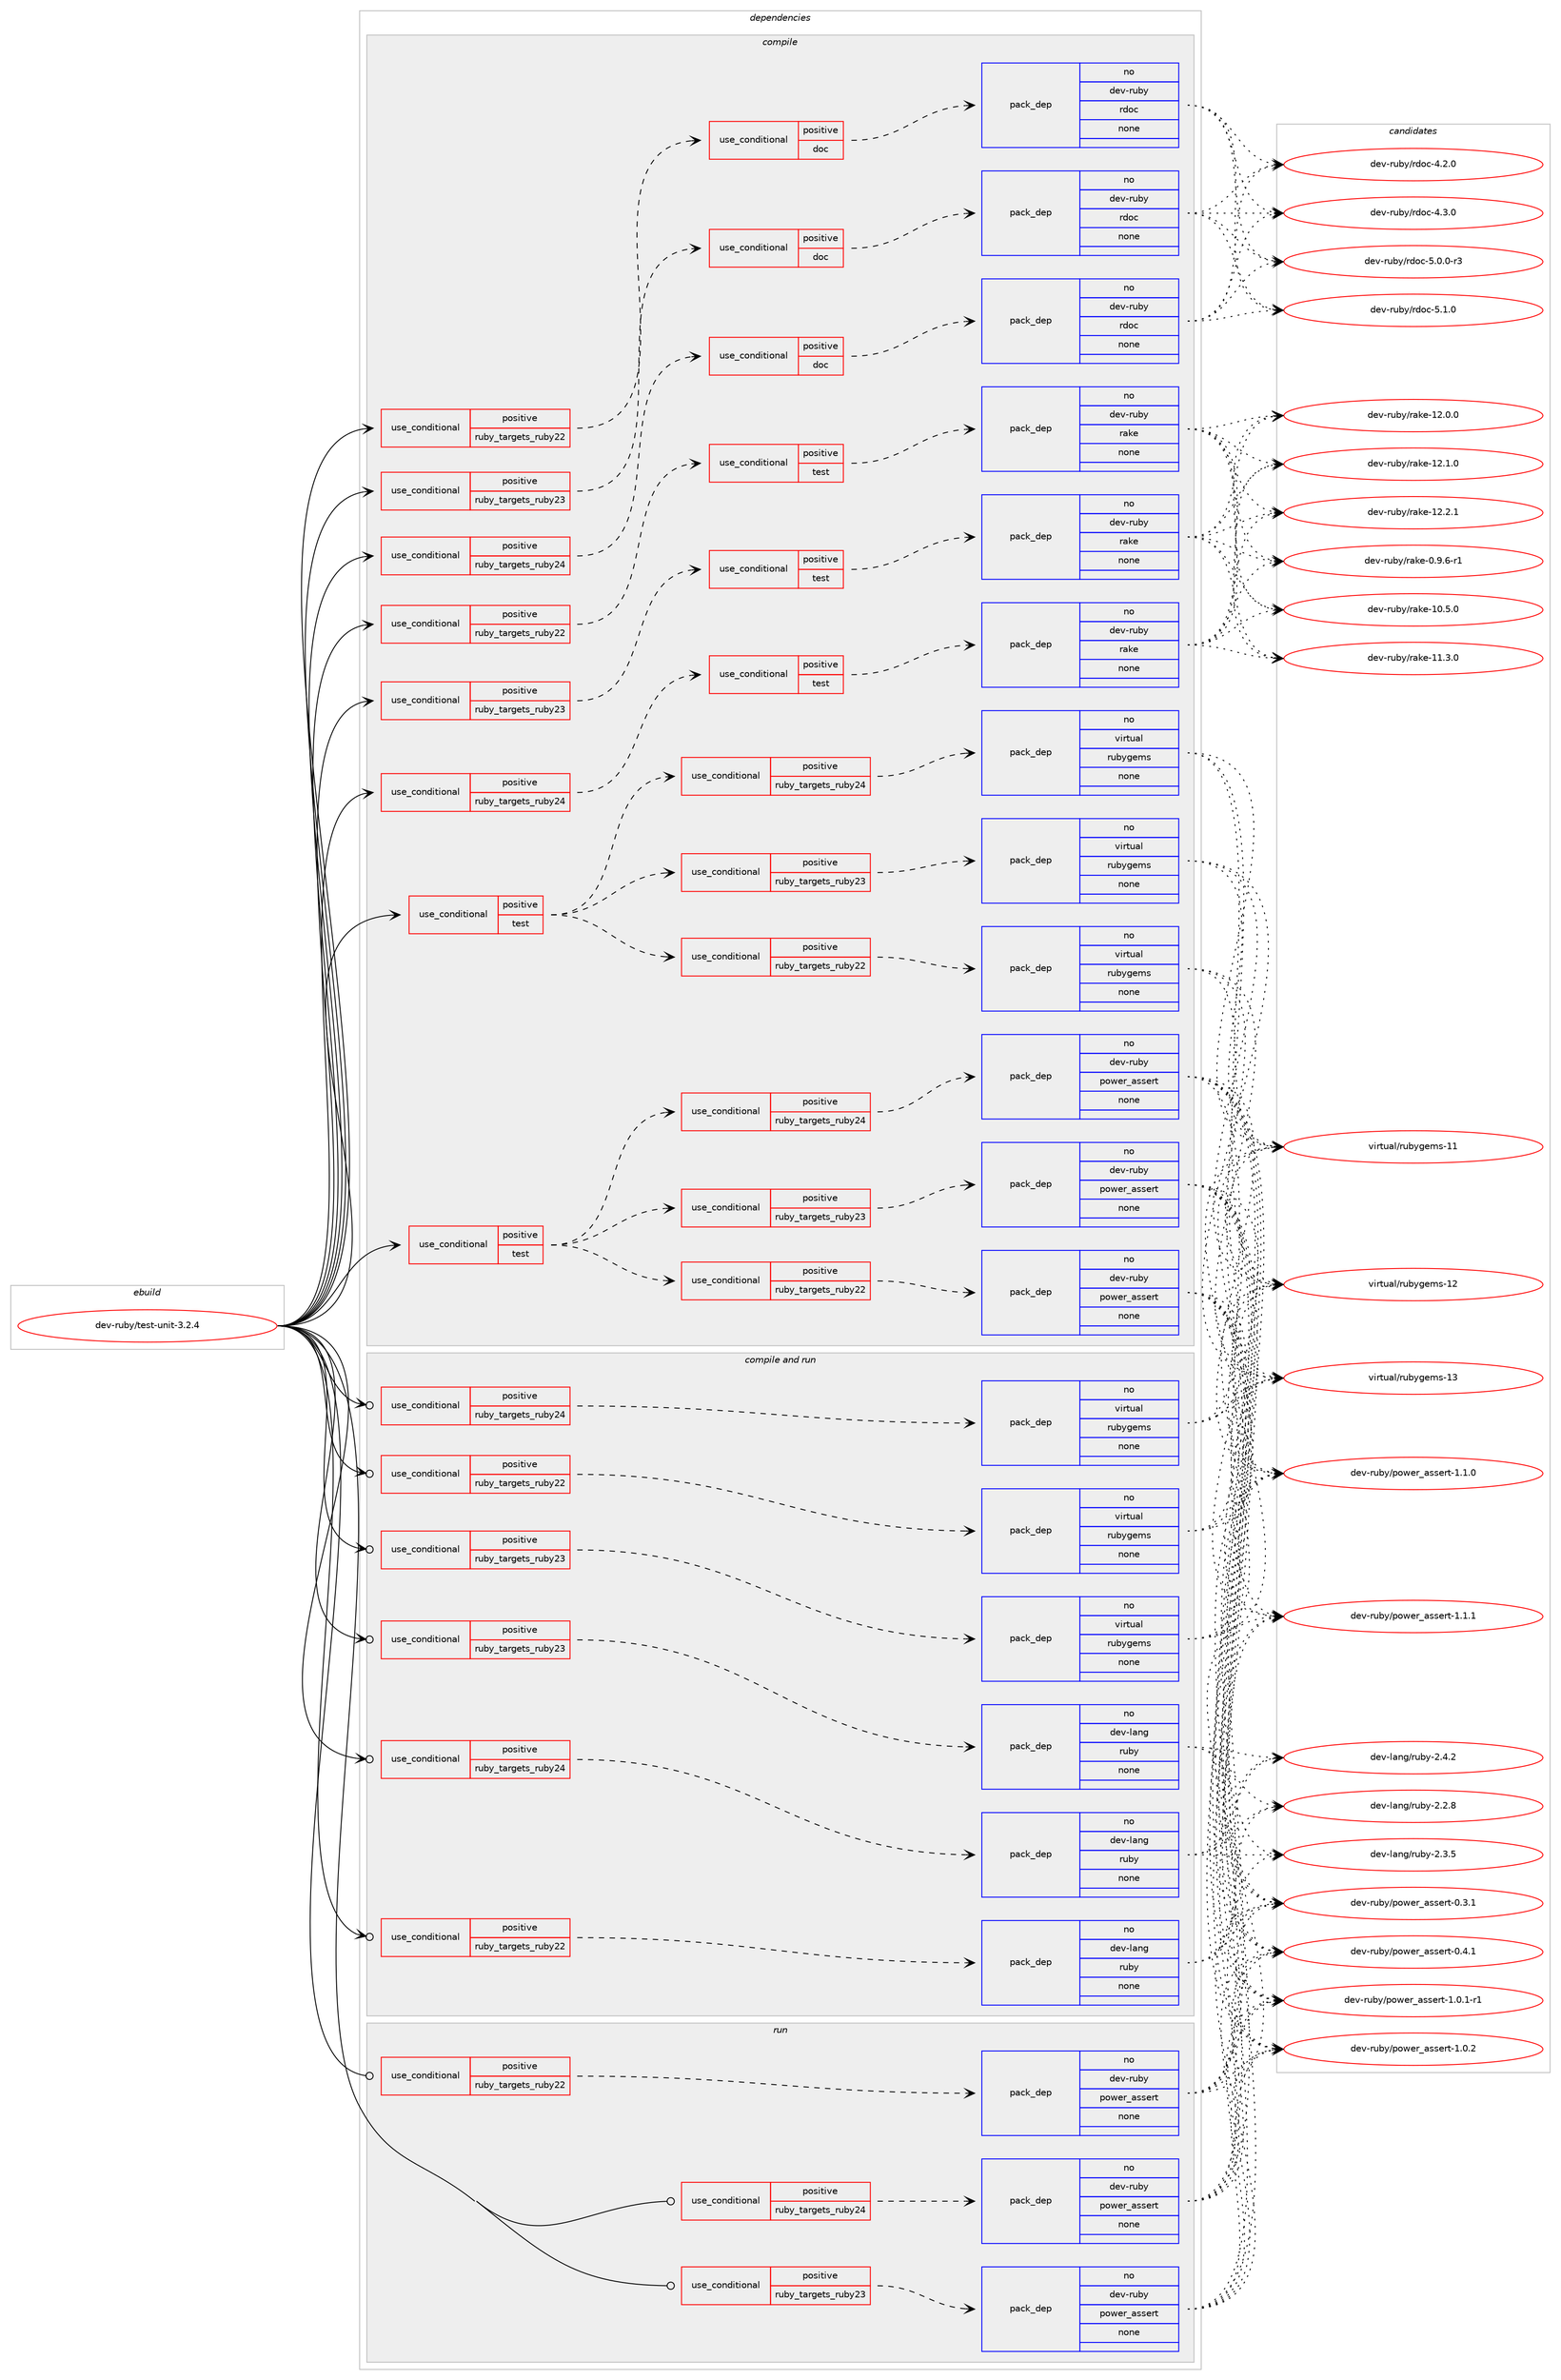 digraph prolog {

# *************
# Graph options
# *************

newrank=true;
concentrate=true;
compound=true;
graph [rankdir=LR,fontname=Helvetica,fontsize=10,ranksep=1.5];#, ranksep=2.5, nodesep=0.2];
edge  [arrowhead=vee];
node  [fontname=Helvetica,fontsize=10];

# **********
# The ebuild
# **********

subgraph cluster_leftcol {
color=gray;
rank=same;
label=<<i>ebuild</i>>;
id [label="dev-ruby/test-unit-3.2.4", color=red, width=4, href="../dev-ruby/test-unit-3.2.4.svg"];
}

# ****************
# The dependencies
# ****************

subgraph cluster_midcol {
color=gray;
label=<<i>dependencies</i>>;
subgraph cluster_compile {
fillcolor="#eeeeee";
style=filled;
label=<<i>compile</i>>;
subgraph cond74648 {
dependency274074 [label=<<TABLE BORDER="0" CELLBORDER="1" CELLSPACING="0" CELLPADDING="4"><TR><TD ROWSPAN="3" CELLPADDING="10">use_conditional</TD></TR><TR><TD>positive</TD></TR><TR><TD>ruby_targets_ruby22</TD></TR></TABLE>>, shape=none, color=red];
subgraph cond74649 {
dependency274075 [label=<<TABLE BORDER="0" CELLBORDER="1" CELLSPACING="0" CELLPADDING="4"><TR><TD ROWSPAN="3" CELLPADDING="10">use_conditional</TD></TR><TR><TD>positive</TD></TR><TR><TD>doc</TD></TR></TABLE>>, shape=none, color=red];
subgraph pack195310 {
dependency274076 [label=<<TABLE BORDER="0" CELLBORDER="1" CELLSPACING="0" CELLPADDING="4" WIDTH="220"><TR><TD ROWSPAN="6" CELLPADDING="30">pack_dep</TD></TR><TR><TD WIDTH="110">no</TD></TR><TR><TD>dev-ruby</TD></TR><TR><TD>rdoc</TD></TR><TR><TD>none</TD></TR><TR><TD></TD></TR></TABLE>>, shape=none, color=blue];
}
dependency274075:e -> dependency274076:w [weight=20,style="dashed",arrowhead="vee"];
}
dependency274074:e -> dependency274075:w [weight=20,style="dashed",arrowhead="vee"];
}
id:e -> dependency274074:w [weight=20,style="solid",arrowhead="vee"];
subgraph cond74650 {
dependency274077 [label=<<TABLE BORDER="0" CELLBORDER="1" CELLSPACING="0" CELLPADDING="4"><TR><TD ROWSPAN="3" CELLPADDING="10">use_conditional</TD></TR><TR><TD>positive</TD></TR><TR><TD>ruby_targets_ruby22</TD></TR></TABLE>>, shape=none, color=red];
subgraph cond74651 {
dependency274078 [label=<<TABLE BORDER="0" CELLBORDER="1" CELLSPACING="0" CELLPADDING="4"><TR><TD ROWSPAN="3" CELLPADDING="10">use_conditional</TD></TR><TR><TD>positive</TD></TR><TR><TD>test</TD></TR></TABLE>>, shape=none, color=red];
subgraph pack195311 {
dependency274079 [label=<<TABLE BORDER="0" CELLBORDER="1" CELLSPACING="0" CELLPADDING="4" WIDTH="220"><TR><TD ROWSPAN="6" CELLPADDING="30">pack_dep</TD></TR><TR><TD WIDTH="110">no</TD></TR><TR><TD>dev-ruby</TD></TR><TR><TD>rake</TD></TR><TR><TD>none</TD></TR><TR><TD></TD></TR></TABLE>>, shape=none, color=blue];
}
dependency274078:e -> dependency274079:w [weight=20,style="dashed",arrowhead="vee"];
}
dependency274077:e -> dependency274078:w [weight=20,style="dashed",arrowhead="vee"];
}
id:e -> dependency274077:w [weight=20,style="solid",arrowhead="vee"];
subgraph cond74652 {
dependency274080 [label=<<TABLE BORDER="0" CELLBORDER="1" CELLSPACING="0" CELLPADDING="4"><TR><TD ROWSPAN="3" CELLPADDING="10">use_conditional</TD></TR><TR><TD>positive</TD></TR><TR><TD>ruby_targets_ruby23</TD></TR></TABLE>>, shape=none, color=red];
subgraph cond74653 {
dependency274081 [label=<<TABLE BORDER="0" CELLBORDER="1" CELLSPACING="0" CELLPADDING="4"><TR><TD ROWSPAN="3" CELLPADDING="10">use_conditional</TD></TR><TR><TD>positive</TD></TR><TR><TD>doc</TD></TR></TABLE>>, shape=none, color=red];
subgraph pack195312 {
dependency274082 [label=<<TABLE BORDER="0" CELLBORDER="1" CELLSPACING="0" CELLPADDING="4" WIDTH="220"><TR><TD ROWSPAN="6" CELLPADDING="30">pack_dep</TD></TR><TR><TD WIDTH="110">no</TD></TR><TR><TD>dev-ruby</TD></TR><TR><TD>rdoc</TD></TR><TR><TD>none</TD></TR><TR><TD></TD></TR></TABLE>>, shape=none, color=blue];
}
dependency274081:e -> dependency274082:w [weight=20,style="dashed",arrowhead="vee"];
}
dependency274080:e -> dependency274081:w [weight=20,style="dashed",arrowhead="vee"];
}
id:e -> dependency274080:w [weight=20,style="solid",arrowhead="vee"];
subgraph cond74654 {
dependency274083 [label=<<TABLE BORDER="0" CELLBORDER="1" CELLSPACING="0" CELLPADDING="4"><TR><TD ROWSPAN="3" CELLPADDING="10">use_conditional</TD></TR><TR><TD>positive</TD></TR><TR><TD>ruby_targets_ruby23</TD></TR></TABLE>>, shape=none, color=red];
subgraph cond74655 {
dependency274084 [label=<<TABLE BORDER="0" CELLBORDER="1" CELLSPACING="0" CELLPADDING="4"><TR><TD ROWSPAN="3" CELLPADDING="10">use_conditional</TD></TR><TR><TD>positive</TD></TR><TR><TD>test</TD></TR></TABLE>>, shape=none, color=red];
subgraph pack195313 {
dependency274085 [label=<<TABLE BORDER="0" CELLBORDER="1" CELLSPACING="0" CELLPADDING="4" WIDTH="220"><TR><TD ROWSPAN="6" CELLPADDING="30">pack_dep</TD></TR><TR><TD WIDTH="110">no</TD></TR><TR><TD>dev-ruby</TD></TR><TR><TD>rake</TD></TR><TR><TD>none</TD></TR><TR><TD></TD></TR></TABLE>>, shape=none, color=blue];
}
dependency274084:e -> dependency274085:w [weight=20,style="dashed",arrowhead="vee"];
}
dependency274083:e -> dependency274084:w [weight=20,style="dashed",arrowhead="vee"];
}
id:e -> dependency274083:w [weight=20,style="solid",arrowhead="vee"];
subgraph cond74656 {
dependency274086 [label=<<TABLE BORDER="0" CELLBORDER="1" CELLSPACING="0" CELLPADDING="4"><TR><TD ROWSPAN="3" CELLPADDING="10">use_conditional</TD></TR><TR><TD>positive</TD></TR><TR><TD>ruby_targets_ruby24</TD></TR></TABLE>>, shape=none, color=red];
subgraph cond74657 {
dependency274087 [label=<<TABLE BORDER="0" CELLBORDER="1" CELLSPACING="0" CELLPADDING="4"><TR><TD ROWSPAN="3" CELLPADDING="10">use_conditional</TD></TR><TR><TD>positive</TD></TR><TR><TD>doc</TD></TR></TABLE>>, shape=none, color=red];
subgraph pack195314 {
dependency274088 [label=<<TABLE BORDER="0" CELLBORDER="1" CELLSPACING="0" CELLPADDING="4" WIDTH="220"><TR><TD ROWSPAN="6" CELLPADDING="30">pack_dep</TD></TR><TR><TD WIDTH="110">no</TD></TR><TR><TD>dev-ruby</TD></TR><TR><TD>rdoc</TD></TR><TR><TD>none</TD></TR><TR><TD></TD></TR></TABLE>>, shape=none, color=blue];
}
dependency274087:e -> dependency274088:w [weight=20,style="dashed",arrowhead="vee"];
}
dependency274086:e -> dependency274087:w [weight=20,style="dashed",arrowhead="vee"];
}
id:e -> dependency274086:w [weight=20,style="solid",arrowhead="vee"];
subgraph cond74658 {
dependency274089 [label=<<TABLE BORDER="0" CELLBORDER="1" CELLSPACING="0" CELLPADDING="4"><TR><TD ROWSPAN="3" CELLPADDING="10">use_conditional</TD></TR><TR><TD>positive</TD></TR><TR><TD>ruby_targets_ruby24</TD></TR></TABLE>>, shape=none, color=red];
subgraph cond74659 {
dependency274090 [label=<<TABLE BORDER="0" CELLBORDER="1" CELLSPACING="0" CELLPADDING="4"><TR><TD ROWSPAN="3" CELLPADDING="10">use_conditional</TD></TR><TR><TD>positive</TD></TR><TR><TD>test</TD></TR></TABLE>>, shape=none, color=red];
subgraph pack195315 {
dependency274091 [label=<<TABLE BORDER="0" CELLBORDER="1" CELLSPACING="0" CELLPADDING="4" WIDTH="220"><TR><TD ROWSPAN="6" CELLPADDING="30">pack_dep</TD></TR><TR><TD WIDTH="110">no</TD></TR><TR><TD>dev-ruby</TD></TR><TR><TD>rake</TD></TR><TR><TD>none</TD></TR><TR><TD></TD></TR></TABLE>>, shape=none, color=blue];
}
dependency274090:e -> dependency274091:w [weight=20,style="dashed",arrowhead="vee"];
}
dependency274089:e -> dependency274090:w [weight=20,style="dashed",arrowhead="vee"];
}
id:e -> dependency274089:w [weight=20,style="solid",arrowhead="vee"];
subgraph cond74660 {
dependency274092 [label=<<TABLE BORDER="0" CELLBORDER="1" CELLSPACING="0" CELLPADDING="4"><TR><TD ROWSPAN="3" CELLPADDING="10">use_conditional</TD></TR><TR><TD>positive</TD></TR><TR><TD>test</TD></TR></TABLE>>, shape=none, color=red];
subgraph cond74661 {
dependency274093 [label=<<TABLE BORDER="0" CELLBORDER="1" CELLSPACING="0" CELLPADDING="4"><TR><TD ROWSPAN="3" CELLPADDING="10">use_conditional</TD></TR><TR><TD>positive</TD></TR><TR><TD>ruby_targets_ruby22</TD></TR></TABLE>>, shape=none, color=red];
subgraph pack195316 {
dependency274094 [label=<<TABLE BORDER="0" CELLBORDER="1" CELLSPACING="0" CELLPADDING="4" WIDTH="220"><TR><TD ROWSPAN="6" CELLPADDING="30">pack_dep</TD></TR><TR><TD WIDTH="110">no</TD></TR><TR><TD>dev-ruby</TD></TR><TR><TD>power_assert</TD></TR><TR><TD>none</TD></TR><TR><TD></TD></TR></TABLE>>, shape=none, color=blue];
}
dependency274093:e -> dependency274094:w [weight=20,style="dashed",arrowhead="vee"];
}
dependency274092:e -> dependency274093:w [weight=20,style="dashed",arrowhead="vee"];
subgraph cond74662 {
dependency274095 [label=<<TABLE BORDER="0" CELLBORDER="1" CELLSPACING="0" CELLPADDING="4"><TR><TD ROWSPAN="3" CELLPADDING="10">use_conditional</TD></TR><TR><TD>positive</TD></TR><TR><TD>ruby_targets_ruby23</TD></TR></TABLE>>, shape=none, color=red];
subgraph pack195317 {
dependency274096 [label=<<TABLE BORDER="0" CELLBORDER="1" CELLSPACING="0" CELLPADDING="4" WIDTH="220"><TR><TD ROWSPAN="6" CELLPADDING="30">pack_dep</TD></TR><TR><TD WIDTH="110">no</TD></TR><TR><TD>dev-ruby</TD></TR><TR><TD>power_assert</TD></TR><TR><TD>none</TD></TR><TR><TD></TD></TR></TABLE>>, shape=none, color=blue];
}
dependency274095:e -> dependency274096:w [weight=20,style="dashed",arrowhead="vee"];
}
dependency274092:e -> dependency274095:w [weight=20,style="dashed",arrowhead="vee"];
subgraph cond74663 {
dependency274097 [label=<<TABLE BORDER="0" CELLBORDER="1" CELLSPACING="0" CELLPADDING="4"><TR><TD ROWSPAN="3" CELLPADDING="10">use_conditional</TD></TR><TR><TD>positive</TD></TR><TR><TD>ruby_targets_ruby24</TD></TR></TABLE>>, shape=none, color=red];
subgraph pack195318 {
dependency274098 [label=<<TABLE BORDER="0" CELLBORDER="1" CELLSPACING="0" CELLPADDING="4" WIDTH="220"><TR><TD ROWSPAN="6" CELLPADDING="30">pack_dep</TD></TR><TR><TD WIDTH="110">no</TD></TR><TR><TD>dev-ruby</TD></TR><TR><TD>power_assert</TD></TR><TR><TD>none</TD></TR><TR><TD></TD></TR></TABLE>>, shape=none, color=blue];
}
dependency274097:e -> dependency274098:w [weight=20,style="dashed",arrowhead="vee"];
}
dependency274092:e -> dependency274097:w [weight=20,style="dashed",arrowhead="vee"];
}
id:e -> dependency274092:w [weight=20,style="solid",arrowhead="vee"];
subgraph cond74664 {
dependency274099 [label=<<TABLE BORDER="0" CELLBORDER="1" CELLSPACING="0" CELLPADDING="4"><TR><TD ROWSPAN="3" CELLPADDING="10">use_conditional</TD></TR><TR><TD>positive</TD></TR><TR><TD>test</TD></TR></TABLE>>, shape=none, color=red];
subgraph cond74665 {
dependency274100 [label=<<TABLE BORDER="0" CELLBORDER="1" CELLSPACING="0" CELLPADDING="4"><TR><TD ROWSPAN="3" CELLPADDING="10">use_conditional</TD></TR><TR><TD>positive</TD></TR><TR><TD>ruby_targets_ruby22</TD></TR></TABLE>>, shape=none, color=red];
subgraph pack195319 {
dependency274101 [label=<<TABLE BORDER="0" CELLBORDER="1" CELLSPACING="0" CELLPADDING="4" WIDTH="220"><TR><TD ROWSPAN="6" CELLPADDING="30">pack_dep</TD></TR><TR><TD WIDTH="110">no</TD></TR><TR><TD>virtual</TD></TR><TR><TD>rubygems</TD></TR><TR><TD>none</TD></TR><TR><TD></TD></TR></TABLE>>, shape=none, color=blue];
}
dependency274100:e -> dependency274101:w [weight=20,style="dashed",arrowhead="vee"];
}
dependency274099:e -> dependency274100:w [weight=20,style="dashed",arrowhead="vee"];
subgraph cond74666 {
dependency274102 [label=<<TABLE BORDER="0" CELLBORDER="1" CELLSPACING="0" CELLPADDING="4"><TR><TD ROWSPAN="3" CELLPADDING="10">use_conditional</TD></TR><TR><TD>positive</TD></TR><TR><TD>ruby_targets_ruby23</TD></TR></TABLE>>, shape=none, color=red];
subgraph pack195320 {
dependency274103 [label=<<TABLE BORDER="0" CELLBORDER="1" CELLSPACING="0" CELLPADDING="4" WIDTH="220"><TR><TD ROWSPAN="6" CELLPADDING="30">pack_dep</TD></TR><TR><TD WIDTH="110">no</TD></TR><TR><TD>virtual</TD></TR><TR><TD>rubygems</TD></TR><TR><TD>none</TD></TR><TR><TD></TD></TR></TABLE>>, shape=none, color=blue];
}
dependency274102:e -> dependency274103:w [weight=20,style="dashed",arrowhead="vee"];
}
dependency274099:e -> dependency274102:w [weight=20,style="dashed",arrowhead="vee"];
subgraph cond74667 {
dependency274104 [label=<<TABLE BORDER="0" CELLBORDER="1" CELLSPACING="0" CELLPADDING="4"><TR><TD ROWSPAN="3" CELLPADDING="10">use_conditional</TD></TR><TR><TD>positive</TD></TR><TR><TD>ruby_targets_ruby24</TD></TR></TABLE>>, shape=none, color=red];
subgraph pack195321 {
dependency274105 [label=<<TABLE BORDER="0" CELLBORDER="1" CELLSPACING="0" CELLPADDING="4" WIDTH="220"><TR><TD ROWSPAN="6" CELLPADDING="30">pack_dep</TD></TR><TR><TD WIDTH="110">no</TD></TR><TR><TD>virtual</TD></TR><TR><TD>rubygems</TD></TR><TR><TD>none</TD></TR><TR><TD></TD></TR></TABLE>>, shape=none, color=blue];
}
dependency274104:e -> dependency274105:w [weight=20,style="dashed",arrowhead="vee"];
}
dependency274099:e -> dependency274104:w [weight=20,style="dashed",arrowhead="vee"];
}
id:e -> dependency274099:w [weight=20,style="solid",arrowhead="vee"];
}
subgraph cluster_compileandrun {
fillcolor="#eeeeee";
style=filled;
label=<<i>compile and run</i>>;
subgraph cond74668 {
dependency274106 [label=<<TABLE BORDER="0" CELLBORDER="1" CELLSPACING="0" CELLPADDING="4"><TR><TD ROWSPAN="3" CELLPADDING="10">use_conditional</TD></TR><TR><TD>positive</TD></TR><TR><TD>ruby_targets_ruby22</TD></TR></TABLE>>, shape=none, color=red];
subgraph pack195322 {
dependency274107 [label=<<TABLE BORDER="0" CELLBORDER="1" CELLSPACING="0" CELLPADDING="4" WIDTH="220"><TR><TD ROWSPAN="6" CELLPADDING="30">pack_dep</TD></TR><TR><TD WIDTH="110">no</TD></TR><TR><TD>dev-lang</TD></TR><TR><TD>ruby</TD></TR><TR><TD>none</TD></TR><TR><TD></TD></TR></TABLE>>, shape=none, color=blue];
}
dependency274106:e -> dependency274107:w [weight=20,style="dashed",arrowhead="vee"];
}
id:e -> dependency274106:w [weight=20,style="solid",arrowhead="odotvee"];
subgraph cond74669 {
dependency274108 [label=<<TABLE BORDER="0" CELLBORDER="1" CELLSPACING="0" CELLPADDING="4"><TR><TD ROWSPAN="3" CELLPADDING="10">use_conditional</TD></TR><TR><TD>positive</TD></TR><TR><TD>ruby_targets_ruby22</TD></TR></TABLE>>, shape=none, color=red];
subgraph pack195323 {
dependency274109 [label=<<TABLE BORDER="0" CELLBORDER="1" CELLSPACING="0" CELLPADDING="4" WIDTH="220"><TR><TD ROWSPAN="6" CELLPADDING="30">pack_dep</TD></TR><TR><TD WIDTH="110">no</TD></TR><TR><TD>virtual</TD></TR><TR><TD>rubygems</TD></TR><TR><TD>none</TD></TR><TR><TD></TD></TR></TABLE>>, shape=none, color=blue];
}
dependency274108:e -> dependency274109:w [weight=20,style="dashed",arrowhead="vee"];
}
id:e -> dependency274108:w [weight=20,style="solid",arrowhead="odotvee"];
subgraph cond74670 {
dependency274110 [label=<<TABLE BORDER="0" CELLBORDER="1" CELLSPACING="0" CELLPADDING="4"><TR><TD ROWSPAN="3" CELLPADDING="10">use_conditional</TD></TR><TR><TD>positive</TD></TR><TR><TD>ruby_targets_ruby23</TD></TR></TABLE>>, shape=none, color=red];
subgraph pack195324 {
dependency274111 [label=<<TABLE BORDER="0" CELLBORDER="1" CELLSPACING="0" CELLPADDING="4" WIDTH="220"><TR><TD ROWSPAN="6" CELLPADDING="30">pack_dep</TD></TR><TR><TD WIDTH="110">no</TD></TR><TR><TD>dev-lang</TD></TR><TR><TD>ruby</TD></TR><TR><TD>none</TD></TR><TR><TD></TD></TR></TABLE>>, shape=none, color=blue];
}
dependency274110:e -> dependency274111:w [weight=20,style="dashed",arrowhead="vee"];
}
id:e -> dependency274110:w [weight=20,style="solid",arrowhead="odotvee"];
subgraph cond74671 {
dependency274112 [label=<<TABLE BORDER="0" CELLBORDER="1" CELLSPACING="0" CELLPADDING="4"><TR><TD ROWSPAN="3" CELLPADDING="10">use_conditional</TD></TR><TR><TD>positive</TD></TR><TR><TD>ruby_targets_ruby23</TD></TR></TABLE>>, shape=none, color=red];
subgraph pack195325 {
dependency274113 [label=<<TABLE BORDER="0" CELLBORDER="1" CELLSPACING="0" CELLPADDING="4" WIDTH="220"><TR><TD ROWSPAN="6" CELLPADDING="30">pack_dep</TD></TR><TR><TD WIDTH="110">no</TD></TR><TR><TD>virtual</TD></TR><TR><TD>rubygems</TD></TR><TR><TD>none</TD></TR><TR><TD></TD></TR></TABLE>>, shape=none, color=blue];
}
dependency274112:e -> dependency274113:w [weight=20,style="dashed",arrowhead="vee"];
}
id:e -> dependency274112:w [weight=20,style="solid",arrowhead="odotvee"];
subgraph cond74672 {
dependency274114 [label=<<TABLE BORDER="0" CELLBORDER="1" CELLSPACING="0" CELLPADDING="4"><TR><TD ROWSPAN="3" CELLPADDING="10">use_conditional</TD></TR><TR><TD>positive</TD></TR><TR><TD>ruby_targets_ruby24</TD></TR></TABLE>>, shape=none, color=red];
subgraph pack195326 {
dependency274115 [label=<<TABLE BORDER="0" CELLBORDER="1" CELLSPACING="0" CELLPADDING="4" WIDTH="220"><TR><TD ROWSPAN="6" CELLPADDING="30">pack_dep</TD></TR><TR><TD WIDTH="110">no</TD></TR><TR><TD>dev-lang</TD></TR><TR><TD>ruby</TD></TR><TR><TD>none</TD></TR><TR><TD></TD></TR></TABLE>>, shape=none, color=blue];
}
dependency274114:e -> dependency274115:w [weight=20,style="dashed",arrowhead="vee"];
}
id:e -> dependency274114:w [weight=20,style="solid",arrowhead="odotvee"];
subgraph cond74673 {
dependency274116 [label=<<TABLE BORDER="0" CELLBORDER="1" CELLSPACING="0" CELLPADDING="4"><TR><TD ROWSPAN="3" CELLPADDING="10">use_conditional</TD></TR><TR><TD>positive</TD></TR><TR><TD>ruby_targets_ruby24</TD></TR></TABLE>>, shape=none, color=red];
subgraph pack195327 {
dependency274117 [label=<<TABLE BORDER="0" CELLBORDER="1" CELLSPACING="0" CELLPADDING="4" WIDTH="220"><TR><TD ROWSPAN="6" CELLPADDING="30">pack_dep</TD></TR><TR><TD WIDTH="110">no</TD></TR><TR><TD>virtual</TD></TR><TR><TD>rubygems</TD></TR><TR><TD>none</TD></TR><TR><TD></TD></TR></TABLE>>, shape=none, color=blue];
}
dependency274116:e -> dependency274117:w [weight=20,style="dashed",arrowhead="vee"];
}
id:e -> dependency274116:w [weight=20,style="solid",arrowhead="odotvee"];
}
subgraph cluster_run {
fillcolor="#eeeeee";
style=filled;
label=<<i>run</i>>;
subgraph cond74674 {
dependency274118 [label=<<TABLE BORDER="0" CELLBORDER="1" CELLSPACING="0" CELLPADDING="4"><TR><TD ROWSPAN="3" CELLPADDING="10">use_conditional</TD></TR><TR><TD>positive</TD></TR><TR><TD>ruby_targets_ruby22</TD></TR></TABLE>>, shape=none, color=red];
subgraph pack195328 {
dependency274119 [label=<<TABLE BORDER="0" CELLBORDER="1" CELLSPACING="0" CELLPADDING="4" WIDTH="220"><TR><TD ROWSPAN="6" CELLPADDING="30">pack_dep</TD></TR><TR><TD WIDTH="110">no</TD></TR><TR><TD>dev-ruby</TD></TR><TR><TD>power_assert</TD></TR><TR><TD>none</TD></TR><TR><TD></TD></TR></TABLE>>, shape=none, color=blue];
}
dependency274118:e -> dependency274119:w [weight=20,style="dashed",arrowhead="vee"];
}
id:e -> dependency274118:w [weight=20,style="solid",arrowhead="odot"];
subgraph cond74675 {
dependency274120 [label=<<TABLE BORDER="0" CELLBORDER="1" CELLSPACING="0" CELLPADDING="4"><TR><TD ROWSPAN="3" CELLPADDING="10">use_conditional</TD></TR><TR><TD>positive</TD></TR><TR><TD>ruby_targets_ruby23</TD></TR></TABLE>>, shape=none, color=red];
subgraph pack195329 {
dependency274121 [label=<<TABLE BORDER="0" CELLBORDER="1" CELLSPACING="0" CELLPADDING="4" WIDTH="220"><TR><TD ROWSPAN="6" CELLPADDING="30">pack_dep</TD></TR><TR><TD WIDTH="110">no</TD></TR><TR><TD>dev-ruby</TD></TR><TR><TD>power_assert</TD></TR><TR><TD>none</TD></TR><TR><TD></TD></TR></TABLE>>, shape=none, color=blue];
}
dependency274120:e -> dependency274121:w [weight=20,style="dashed",arrowhead="vee"];
}
id:e -> dependency274120:w [weight=20,style="solid",arrowhead="odot"];
subgraph cond74676 {
dependency274122 [label=<<TABLE BORDER="0" CELLBORDER="1" CELLSPACING="0" CELLPADDING="4"><TR><TD ROWSPAN="3" CELLPADDING="10">use_conditional</TD></TR><TR><TD>positive</TD></TR><TR><TD>ruby_targets_ruby24</TD></TR></TABLE>>, shape=none, color=red];
subgraph pack195330 {
dependency274123 [label=<<TABLE BORDER="0" CELLBORDER="1" CELLSPACING="0" CELLPADDING="4" WIDTH="220"><TR><TD ROWSPAN="6" CELLPADDING="30">pack_dep</TD></TR><TR><TD WIDTH="110">no</TD></TR><TR><TD>dev-ruby</TD></TR><TR><TD>power_assert</TD></TR><TR><TD>none</TD></TR><TR><TD></TD></TR></TABLE>>, shape=none, color=blue];
}
dependency274122:e -> dependency274123:w [weight=20,style="dashed",arrowhead="vee"];
}
id:e -> dependency274122:w [weight=20,style="solid",arrowhead="odot"];
}
}

# **************
# The candidates
# **************

subgraph cluster_choices {
rank=same;
color=gray;
label=<<i>candidates</i>>;

subgraph choice195310 {
color=black;
nodesep=1;
choice10010111845114117981214711410011199455246504648 [label="dev-ruby/rdoc-4.2.0", color=red, width=4,href="../dev-ruby/rdoc-4.2.0.svg"];
choice10010111845114117981214711410011199455246514648 [label="dev-ruby/rdoc-4.3.0", color=red, width=4,href="../dev-ruby/rdoc-4.3.0.svg"];
choice100101118451141179812147114100111994553464846484511451 [label="dev-ruby/rdoc-5.0.0-r3", color=red, width=4,href="../dev-ruby/rdoc-5.0.0-r3.svg"];
choice10010111845114117981214711410011199455346494648 [label="dev-ruby/rdoc-5.1.0", color=red, width=4,href="../dev-ruby/rdoc-5.1.0.svg"];
dependency274076:e -> choice10010111845114117981214711410011199455246504648:w [style=dotted,weight="100"];
dependency274076:e -> choice10010111845114117981214711410011199455246514648:w [style=dotted,weight="100"];
dependency274076:e -> choice100101118451141179812147114100111994553464846484511451:w [style=dotted,weight="100"];
dependency274076:e -> choice10010111845114117981214711410011199455346494648:w [style=dotted,weight="100"];
}
subgraph choice195311 {
color=black;
nodesep=1;
choice100101118451141179812147114971071014548465746544511449 [label="dev-ruby/rake-0.9.6-r1", color=red, width=4,href="../dev-ruby/rake-0.9.6-r1.svg"];
choice1001011184511411798121471149710710145494846534648 [label="dev-ruby/rake-10.5.0", color=red, width=4,href="../dev-ruby/rake-10.5.0.svg"];
choice1001011184511411798121471149710710145494946514648 [label="dev-ruby/rake-11.3.0", color=red, width=4,href="../dev-ruby/rake-11.3.0.svg"];
choice1001011184511411798121471149710710145495046484648 [label="dev-ruby/rake-12.0.0", color=red, width=4,href="../dev-ruby/rake-12.0.0.svg"];
choice1001011184511411798121471149710710145495046494648 [label="dev-ruby/rake-12.1.0", color=red, width=4,href="../dev-ruby/rake-12.1.0.svg"];
choice1001011184511411798121471149710710145495046504649 [label="dev-ruby/rake-12.2.1", color=red, width=4,href="../dev-ruby/rake-12.2.1.svg"];
dependency274079:e -> choice100101118451141179812147114971071014548465746544511449:w [style=dotted,weight="100"];
dependency274079:e -> choice1001011184511411798121471149710710145494846534648:w [style=dotted,weight="100"];
dependency274079:e -> choice1001011184511411798121471149710710145494946514648:w [style=dotted,weight="100"];
dependency274079:e -> choice1001011184511411798121471149710710145495046484648:w [style=dotted,weight="100"];
dependency274079:e -> choice1001011184511411798121471149710710145495046494648:w [style=dotted,weight="100"];
dependency274079:e -> choice1001011184511411798121471149710710145495046504649:w [style=dotted,weight="100"];
}
subgraph choice195312 {
color=black;
nodesep=1;
choice10010111845114117981214711410011199455246504648 [label="dev-ruby/rdoc-4.2.0", color=red, width=4,href="../dev-ruby/rdoc-4.2.0.svg"];
choice10010111845114117981214711410011199455246514648 [label="dev-ruby/rdoc-4.3.0", color=red, width=4,href="../dev-ruby/rdoc-4.3.0.svg"];
choice100101118451141179812147114100111994553464846484511451 [label="dev-ruby/rdoc-5.0.0-r3", color=red, width=4,href="../dev-ruby/rdoc-5.0.0-r3.svg"];
choice10010111845114117981214711410011199455346494648 [label="dev-ruby/rdoc-5.1.0", color=red, width=4,href="../dev-ruby/rdoc-5.1.0.svg"];
dependency274082:e -> choice10010111845114117981214711410011199455246504648:w [style=dotted,weight="100"];
dependency274082:e -> choice10010111845114117981214711410011199455246514648:w [style=dotted,weight="100"];
dependency274082:e -> choice100101118451141179812147114100111994553464846484511451:w [style=dotted,weight="100"];
dependency274082:e -> choice10010111845114117981214711410011199455346494648:w [style=dotted,weight="100"];
}
subgraph choice195313 {
color=black;
nodesep=1;
choice100101118451141179812147114971071014548465746544511449 [label="dev-ruby/rake-0.9.6-r1", color=red, width=4,href="../dev-ruby/rake-0.9.6-r1.svg"];
choice1001011184511411798121471149710710145494846534648 [label="dev-ruby/rake-10.5.0", color=red, width=4,href="../dev-ruby/rake-10.5.0.svg"];
choice1001011184511411798121471149710710145494946514648 [label="dev-ruby/rake-11.3.0", color=red, width=4,href="../dev-ruby/rake-11.3.0.svg"];
choice1001011184511411798121471149710710145495046484648 [label="dev-ruby/rake-12.0.0", color=red, width=4,href="../dev-ruby/rake-12.0.0.svg"];
choice1001011184511411798121471149710710145495046494648 [label="dev-ruby/rake-12.1.0", color=red, width=4,href="../dev-ruby/rake-12.1.0.svg"];
choice1001011184511411798121471149710710145495046504649 [label="dev-ruby/rake-12.2.1", color=red, width=4,href="../dev-ruby/rake-12.2.1.svg"];
dependency274085:e -> choice100101118451141179812147114971071014548465746544511449:w [style=dotted,weight="100"];
dependency274085:e -> choice1001011184511411798121471149710710145494846534648:w [style=dotted,weight="100"];
dependency274085:e -> choice1001011184511411798121471149710710145494946514648:w [style=dotted,weight="100"];
dependency274085:e -> choice1001011184511411798121471149710710145495046484648:w [style=dotted,weight="100"];
dependency274085:e -> choice1001011184511411798121471149710710145495046494648:w [style=dotted,weight="100"];
dependency274085:e -> choice1001011184511411798121471149710710145495046504649:w [style=dotted,weight="100"];
}
subgraph choice195314 {
color=black;
nodesep=1;
choice10010111845114117981214711410011199455246504648 [label="dev-ruby/rdoc-4.2.0", color=red, width=4,href="../dev-ruby/rdoc-4.2.0.svg"];
choice10010111845114117981214711410011199455246514648 [label="dev-ruby/rdoc-4.3.0", color=red, width=4,href="../dev-ruby/rdoc-4.3.0.svg"];
choice100101118451141179812147114100111994553464846484511451 [label="dev-ruby/rdoc-5.0.0-r3", color=red, width=4,href="../dev-ruby/rdoc-5.0.0-r3.svg"];
choice10010111845114117981214711410011199455346494648 [label="dev-ruby/rdoc-5.1.0", color=red, width=4,href="../dev-ruby/rdoc-5.1.0.svg"];
dependency274088:e -> choice10010111845114117981214711410011199455246504648:w [style=dotted,weight="100"];
dependency274088:e -> choice10010111845114117981214711410011199455246514648:w [style=dotted,weight="100"];
dependency274088:e -> choice100101118451141179812147114100111994553464846484511451:w [style=dotted,weight="100"];
dependency274088:e -> choice10010111845114117981214711410011199455346494648:w [style=dotted,weight="100"];
}
subgraph choice195315 {
color=black;
nodesep=1;
choice100101118451141179812147114971071014548465746544511449 [label="dev-ruby/rake-0.9.6-r1", color=red, width=4,href="../dev-ruby/rake-0.9.6-r1.svg"];
choice1001011184511411798121471149710710145494846534648 [label="dev-ruby/rake-10.5.0", color=red, width=4,href="../dev-ruby/rake-10.5.0.svg"];
choice1001011184511411798121471149710710145494946514648 [label="dev-ruby/rake-11.3.0", color=red, width=4,href="../dev-ruby/rake-11.3.0.svg"];
choice1001011184511411798121471149710710145495046484648 [label="dev-ruby/rake-12.0.0", color=red, width=4,href="../dev-ruby/rake-12.0.0.svg"];
choice1001011184511411798121471149710710145495046494648 [label="dev-ruby/rake-12.1.0", color=red, width=4,href="../dev-ruby/rake-12.1.0.svg"];
choice1001011184511411798121471149710710145495046504649 [label="dev-ruby/rake-12.2.1", color=red, width=4,href="../dev-ruby/rake-12.2.1.svg"];
dependency274091:e -> choice100101118451141179812147114971071014548465746544511449:w [style=dotted,weight="100"];
dependency274091:e -> choice1001011184511411798121471149710710145494846534648:w [style=dotted,weight="100"];
dependency274091:e -> choice1001011184511411798121471149710710145494946514648:w [style=dotted,weight="100"];
dependency274091:e -> choice1001011184511411798121471149710710145495046484648:w [style=dotted,weight="100"];
dependency274091:e -> choice1001011184511411798121471149710710145495046494648:w [style=dotted,weight="100"];
dependency274091:e -> choice1001011184511411798121471149710710145495046504649:w [style=dotted,weight="100"];
}
subgraph choice195316 {
color=black;
nodesep=1;
choice1001011184511411798121471121111191011149597115115101114116454846514649 [label="dev-ruby/power_assert-0.3.1", color=red, width=4,href="../dev-ruby/power_assert-0.3.1.svg"];
choice1001011184511411798121471121111191011149597115115101114116454846524649 [label="dev-ruby/power_assert-0.4.1", color=red, width=4,href="../dev-ruby/power_assert-0.4.1.svg"];
choice10010111845114117981214711211111910111495971151151011141164549464846494511449 [label="dev-ruby/power_assert-1.0.1-r1", color=red, width=4,href="../dev-ruby/power_assert-1.0.1-r1.svg"];
choice1001011184511411798121471121111191011149597115115101114116454946484650 [label="dev-ruby/power_assert-1.0.2", color=red, width=4,href="../dev-ruby/power_assert-1.0.2.svg"];
choice1001011184511411798121471121111191011149597115115101114116454946494648 [label="dev-ruby/power_assert-1.1.0", color=red, width=4,href="../dev-ruby/power_assert-1.1.0.svg"];
choice1001011184511411798121471121111191011149597115115101114116454946494649 [label="dev-ruby/power_assert-1.1.1", color=red, width=4,href="../dev-ruby/power_assert-1.1.1.svg"];
dependency274094:e -> choice1001011184511411798121471121111191011149597115115101114116454846514649:w [style=dotted,weight="100"];
dependency274094:e -> choice1001011184511411798121471121111191011149597115115101114116454846524649:w [style=dotted,weight="100"];
dependency274094:e -> choice10010111845114117981214711211111910111495971151151011141164549464846494511449:w [style=dotted,weight="100"];
dependency274094:e -> choice1001011184511411798121471121111191011149597115115101114116454946484650:w [style=dotted,weight="100"];
dependency274094:e -> choice1001011184511411798121471121111191011149597115115101114116454946494648:w [style=dotted,weight="100"];
dependency274094:e -> choice1001011184511411798121471121111191011149597115115101114116454946494649:w [style=dotted,weight="100"];
}
subgraph choice195317 {
color=black;
nodesep=1;
choice1001011184511411798121471121111191011149597115115101114116454846514649 [label="dev-ruby/power_assert-0.3.1", color=red, width=4,href="../dev-ruby/power_assert-0.3.1.svg"];
choice1001011184511411798121471121111191011149597115115101114116454846524649 [label="dev-ruby/power_assert-0.4.1", color=red, width=4,href="../dev-ruby/power_assert-0.4.1.svg"];
choice10010111845114117981214711211111910111495971151151011141164549464846494511449 [label="dev-ruby/power_assert-1.0.1-r1", color=red, width=4,href="../dev-ruby/power_assert-1.0.1-r1.svg"];
choice1001011184511411798121471121111191011149597115115101114116454946484650 [label="dev-ruby/power_assert-1.0.2", color=red, width=4,href="../dev-ruby/power_assert-1.0.2.svg"];
choice1001011184511411798121471121111191011149597115115101114116454946494648 [label="dev-ruby/power_assert-1.1.0", color=red, width=4,href="../dev-ruby/power_assert-1.1.0.svg"];
choice1001011184511411798121471121111191011149597115115101114116454946494649 [label="dev-ruby/power_assert-1.1.1", color=red, width=4,href="../dev-ruby/power_assert-1.1.1.svg"];
dependency274096:e -> choice1001011184511411798121471121111191011149597115115101114116454846514649:w [style=dotted,weight="100"];
dependency274096:e -> choice1001011184511411798121471121111191011149597115115101114116454846524649:w [style=dotted,weight="100"];
dependency274096:e -> choice10010111845114117981214711211111910111495971151151011141164549464846494511449:w [style=dotted,weight="100"];
dependency274096:e -> choice1001011184511411798121471121111191011149597115115101114116454946484650:w [style=dotted,weight="100"];
dependency274096:e -> choice1001011184511411798121471121111191011149597115115101114116454946494648:w [style=dotted,weight="100"];
dependency274096:e -> choice1001011184511411798121471121111191011149597115115101114116454946494649:w [style=dotted,weight="100"];
}
subgraph choice195318 {
color=black;
nodesep=1;
choice1001011184511411798121471121111191011149597115115101114116454846514649 [label="dev-ruby/power_assert-0.3.1", color=red, width=4,href="../dev-ruby/power_assert-0.3.1.svg"];
choice1001011184511411798121471121111191011149597115115101114116454846524649 [label="dev-ruby/power_assert-0.4.1", color=red, width=4,href="../dev-ruby/power_assert-0.4.1.svg"];
choice10010111845114117981214711211111910111495971151151011141164549464846494511449 [label="dev-ruby/power_assert-1.0.1-r1", color=red, width=4,href="../dev-ruby/power_assert-1.0.1-r1.svg"];
choice1001011184511411798121471121111191011149597115115101114116454946484650 [label="dev-ruby/power_assert-1.0.2", color=red, width=4,href="../dev-ruby/power_assert-1.0.2.svg"];
choice1001011184511411798121471121111191011149597115115101114116454946494648 [label="dev-ruby/power_assert-1.1.0", color=red, width=4,href="../dev-ruby/power_assert-1.1.0.svg"];
choice1001011184511411798121471121111191011149597115115101114116454946494649 [label="dev-ruby/power_assert-1.1.1", color=red, width=4,href="../dev-ruby/power_assert-1.1.1.svg"];
dependency274098:e -> choice1001011184511411798121471121111191011149597115115101114116454846514649:w [style=dotted,weight="100"];
dependency274098:e -> choice1001011184511411798121471121111191011149597115115101114116454846524649:w [style=dotted,weight="100"];
dependency274098:e -> choice10010111845114117981214711211111910111495971151151011141164549464846494511449:w [style=dotted,weight="100"];
dependency274098:e -> choice1001011184511411798121471121111191011149597115115101114116454946484650:w [style=dotted,weight="100"];
dependency274098:e -> choice1001011184511411798121471121111191011149597115115101114116454946494648:w [style=dotted,weight="100"];
dependency274098:e -> choice1001011184511411798121471121111191011149597115115101114116454946494649:w [style=dotted,weight="100"];
}
subgraph choice195319 {
color=black;
nodesep=1;
choice118105114116117971084711411798121103101109115454949 [label="virtual/rubygems-11", color=red, width=4,href="../virtual/rubygems-11.svg"];
choice118105114116117971084711411798121103101109115454950 [label="virtual/rubygems-12", color=red, width=4,href="../virtual/rubygems-12.svg"];
choice118105114116117971084711411798121103101109115454951 [label="virtual/rubygems-13", color=red, width=4,href="../virtual/rubygems-13.svg"];
dependency274101:e -> choice118105114116117971084711411798121103101109115454949:w [style=dotted,weight="100"];
dependency274101:e -> choice118105114116117971084711411798121103101109115454950:w [style=dotted,weight="100"];
dependency274101:e -> choice118105114116117971084711411798121103101109115454951:w [style=dotted,weight="100"];
}
subgraph choice195320 {
color=black;
nodesep=1;
choice118105114116117971084711411798121103101109115454949 [label="virtual/rubygems-11", color=red, width=4,href="../virtual/rubygems-11.svg"];
choice118105114116117971084711411798121103101109115454950 [label="virtual/rubygems-12", color=red, width=4,href="../virtual/rubygems-12.svg"];
choice118105114116117971084711411798121103101109115454951 [label="virtual/rubygems-13", color=red, width=4,href="../virtual/rubygems-13.svg"];
dependency274103:e -> choice118105114116117971084711411798121103101109115454949:w [style=dotted,weight="100"];
dependency274103:e -> choice118105114116117971084711411798121103101109115454950:w [style=dotted,weight="100"];
dependency274103:e -> choice118105114116117971084711411798121103101109115454951:w [style=dotted,weight="100"];
}
subgraph choice195321 {
color=black;
nodesep=1;
choice118105114116117971084711411798121103101109115454949 [label="virtual/rubygems-11", color=red, width=4,href="../virtual/rubygems-11.svg"];
choice118105114116117971084711411798121103101109115454950 [label="virtual/rubygems-12", color=red, width=4,href="../virtual/rubygems-12.svg"];
choice118105114116117971084711411798121103101109115454951 [label="virtual/rubygems-13", color=red, width=4,href="../virtual/rubygems-13.svg"];
dependency274105:e -> choice118105114116117971084711411798121103101109115454949:w [style=dotted,weight="100"];
dependency274105:e -> choice118105114116117971084711411798121103101109115454950:w [style=dotted,weight="100"];
dependency274105:e -> choice118105114116117971084711411798121103101109115454951:w [style=dotted,weight="100"];
}
subgraph choice195322 {
color=black;
nodesep=1;
choice10010111845108971101034711411798121455046504656 [label="dev-lang/ruby-2.2.8", color=red, width=4,href="../dev-lang/ruby-2.2.8.svg"];
choice10010111845108971101034711411798121455046514653 [label="dev-lang/ruby-2.3.5", color=red, width=4,href="../dev-lang/ruby-2.3.5.svg"];
choice10010111845108971101034711411798121455046524650 [label="dev-lang/ruby-2.4.2", color=red, width=4,href="../dev-lang/ruby-2.4.2.svg"];
dependency274107:e -> choice10010111845108971101034711411798121455046504656:w [style=dotted,weight="100"];
dependency274107:e -> choice10010111845108971101034711411798121455046514653:w [style=dotted,weight="100"];
dependency274107:e -> choice10010111845108971101034711411798121455046524650:w [style=dotted,weight="100"];
}
subgraph choice195323 {
color=black;
nodesep=1;
choice118105114116117971084711411798121103101109115454949 [label="virtual/rubygems-11", color=red, width=4,href="../virtual/rubygems-11.svg"];
choice118105114116117971084711411798121103101109115454950 [label="virtual/rubygems-12", color=red, width=4,href="../virtual/rubygems-12.svg"];
choice118105114116117971084711411798121103101109115454951 [label="virtual/rubygems-13", color=red, width=4,href="../virtual/rubygems-13.svg"];
dependency274109:e -> choice118105114116117971084711411798121103101109115454949:w [style=dotted,weight="100"];
dependency274109:e -> choice118105114116117971084711411798121103101109115454950:w [style=dotted,weight="100"];
dependency274109:e -> choice118105114116117971084711411798121103101109115454951:w [style=dotted,weight="100"];
}
subgraph choice195324 {
color=black;
nodesep=1;
choice10010111845108971101034711411798121455046504656 [label="dev-lang/ruby-2.2.8", color=red, width=4,href="../dev-lang/ruby-2.2.8.svg"];
choice10010111845108971101034711411798121455046514653 [label="dev-lang/ruby-2.3.5", color=red, width=4,href="../dev-lang/ruby-2.3.5.svg"];
choice10010111845108971101034711411798121455046524650 [label="dev-lang/ruby-2.4.2", color=red, width=4,href="../dev-lang/ruby-2.4.2.svg"];
dependency274111:e -> choice10010111845108971101034711411798121455046504656:w [style=dotted,weight="100"];
dependency274111:e -> choice10010111845108971101034711411798121455046514653:w [style=dotted,weight="100"];
dependency274111:e -> choice10010111845108971101034711411798121455046524650:w [style=dotted,weight="100"];
}
subgraph choice195325 {
color=black;
nodesep=1;
choice118105114116117971084711411798121103101109115454949 [label="virtual/rubygems-11", color=red, width=4,href="../virtual/rubygems-11.svg"];
choice118105114116117971084711411798121103101109115454950 [label="virtual/rubygems-12", color=red, width=4,href="../virtual/rubygems-12.svg"];
choice118105114116117971084711411798121103101109115454951 [label="virtual/rubygems-13", color=red, width=4,href="../virtual/rubygems-13.svg"];
dependency274113:e -> choice118105114116117971084711411798121103101109115454949:w [style=dotted,weight="100"];
dependency274113:e -> choice118105114116117971084711411798121103101109115454950:w [style=dotted,weight="100"];
dependency274113:e -> choice118105114116117971084711411798121103101109115454951:w [style=dotted,weight="100"];
}
subgraph choice195326 {
color=black;
nodesep=1;
choice10010111845108971101034711411798121455046504656 [label="dev-lang/ruby-2.2.8", color=red, width=4,href="../dev-lang/ruby-2.2.8.svg"];
choice10010111845108971101034711411798121455046514653 [label="dev-lang/ruby-2.3.5", color=red, width=4,href="../dev-lang/ruby-2.3.5.svg"];
choice10010111845108971101034711411798121455046524650 [label="dev-lang/ruby-2.4.2", color=red, width=4,href="../dev-lang/ruby-2.4.2.svg"];
dependency274115:e -> choice10010111845108971101034711411798121455046504656:w [style=dotted,weight="100"];
dependency274115:e -> choice10010111845108971101034711411798121455046514653:w [style=dotted,weight="100"];
dependency274115:e -> choice10010111845108971101034711411798121455046524650:w [style=dotted,weight="100"];
}
subgraph choice195327 {
color=black;
nodesep=1;
choice118105114116117971084711411798121103101109115454949 [label="virtual/rubygems-11", color=red, width=4,href="../virtual/rubygems-11.svg"];
choice118105114116117971084711411798121103101109115454950 [label="virtual/rubygems-12", color=red, width=4,href="../virtual/rubygems-12.svg"];
choice118105114116117971084711411798121103101109115454951 [label="virtual/rubygems-13", color=red, width=4,href="../virtual/rubygems-13.svg"];
dependency274117:e -> choice118105114116117971084711411798121103101109115454949:w [style=dotted,weight="100"];
dependency274117:e -> choice118105114116117971084711411798121103101109115454950:w [style=dotted,weight="100"];
dependency274117:e -> choice118105114116117971084711411798121103101109115454951:w [style=dotted,weight="100"];
}
subgraph choice195328 {
color=black;
nodesep=1;
choice1001011184511411798121471121111191011149597115115101114116454846514649 [label="dev-ruby/power_assert-0.3.1", color=red, width=4,href="../dev-ruby/power_assert-0.3.1.svg"];
choice1001011184511411798121471121111191011149597115115101114116454846524649 [label="dev-ruby/power_assert-0.4.1", color=red, width=4,href="../dev-ruby/power_assert-0.4.1.svg"];
choice10010111845114117981214711211111910111495971151151011141164549464846494511449 [label="dev-ruby/power_assert-1.0.1-r1", color=red, width=4,href="../dev-ruby/power_assert-1.0.1-r1.svg"];
choice1001011184511411798121471121111191011149597115115101114116454946484650 [label="dev-ruby/power_assert-1.0.2", color=red, width=4,href="../dev-ruby/power_assert-1.0.2.svg"];
choice1001011184511411798121471121111191011149597115115101114116454946494648 [label="dev-ruby/power_assert-1.1.0", color=red, width=4,href="../dev-ruby/power_assert-1.1.0.svg"];
choice1001011184511411798121471121111191011149597115115101114116454946494649 [label="dev-ruby/power_assert-1.1.1", color=red, width=4,href="../dev-ruby/power_assert-1.1.1.svg"];
dependency274119:e -> choice1001011184511411798121471121111191011149597115115101114116454846514649:w [style=dotted,weight="100"];
dependency274119:e -> choice1001011184511411798121471121111191011149597115115101114116454846524649:w [style=dotted,weight="100"];
dependency274119:e -> choice10010111845114117981214711211111910111495971151151011141164549464846494511449:w [style=dotted,weight="100"];
dependency274119:e -> choice1001011184511411798121471121111191011149597115115101114116454946484650:w [style=dotted,weight="100"];
dependency274119:e -> choice1001011184511411798121471121111191011149597115115101114116454946494648:w [style=dotted,weight="100"];
dependency274119:e -> choice1001011184511411798121471121111191011149597115115101114116454946494649:w [style=dotted,weight="100"];
}
subgraph choice195329 {
color=black;
nodesep=1;
choice1001011184511411798121471121111191011149597115115101114116454846514649 [label="dev-ruby/power_assert-0.3.1", color=red, width=4,href="../dev-ruby/power_assert-0.3.1.svg"];
choice1001011184511411798121471121111191011149597115115101114116454846524649 [label="dev-ruby/power_assert-0.4.1", color=red, width=4,href="../dev-ruby/power_assert-0.4.1.svg"];
choice10010111845114117981214711211111910111495971151151011141164549464846494511449 [label="dev-ruby/power_assert-1.0.1-r1", color=red, width=4,href="../dev-ruby/power_assert-1.0.1-r1.svg"];
choice1001011184511411798121471121111191011149597115115101114116454946484650 [label="dev-ruby/power_assert-1.0.2", color=red, width=4,href="../dev-ruby/power_assert-1.0.2.svg"];
choice1001011184511411798121471121111191011149597115115101114116454946494648 [label="dev-ruby/power_assert-1.1.0", color=red, width=4,href="../dev-ruby/power_assert-1.1.0.svg"];
choice1001011184511411798121471121111191011149597115115101114116454946494649 [label="dev-ruby/power_assert-1.1.1", color=red, width=4,href="../dev-ruby/power_assert-1.1.1.svg"];
dependency274121:e -> choice1001011184511411798121471121111191011149597115115101114116454846514649:w [style=dotted,weight="100"];
dependency274121:e -> choice1001011184511411798121471121111191011149597115115101114116454846524649:w [style=dotted,weight="100"];
dependency274121:e -> choice10010111845114117981214711211111910111495971151151011141164549464846494511449:w [style=dotted,weight="100"];
dependency274121:e -> choice1001011184511411798121471121111191011149597115115101114116454946484650:w [style=dotted,weight="100"];
dependency274121:e -> choice1001011184511411798121471121111191011149597115115101114116454946494648:w [style=dotted,weight="100"];
dependency274121:e -> choice1001011184511411798121471121111191011149597115115101114116454946494649:w [style=dotted,weight="100"];
}
subgraph choice195330 {
color=black;
nodesep=1;
choice1001011184511411798121471121111191011149597115115101114116454846514649 [label="dev-ruby/power_assert-0.3.1", color=red, width=4,href="../dev-ruby/power_assert-0.3.1.svg"];
choice1001011184511411798121471121111191011149597115115101114116454846524649 [label="dev-ruby/power_assert-0.4.1", color=red, width=4,href="../dev-ruby/power_assert-0.4.1.svg"];
choice10010111845114117981214711211111910111495971151151011141164549464846494511449 [label="dev-ruby/power_assert-1.0.1-r1", color=red, width=4,href="../dev-ruby/power_assert-1.0.1-r1.svg"];
choice1001011184511411798121471121111191011149597115115101114116454946484650 [label="dev-ruby/power_assert-1.0.2", color=red, width=4,href="../dev-ruby/power_assert-1.0.2.svg"];
choice1001011184511411798121471121111191011149597115115101114116454946494648 [label="dev-ruby/power_assert-1.1.0", color=red, width=4,href="../dev-ruby/power_assert-1.1.0.svg"];
choice1001011184511411798121471121111191011149597115115101114116454946494649 [label="dev-ruby/power_assert-1.1.1", color=red, width=4,href="../dev-ruby/power_assert-1.1.1.svg"];
dependency274123:e -> choice1001011184511411798121471121111191011149597115115101114116454846514649:w [style=dotted,weight="100"];
dependency274123:e -> choice1001011184511411798121471121111191011149597115115101114116454846524649:w [style=dotted,weight="100"];
dependency274123:e -> choice10010111845114117981214711211111910111495971151151011141164549464846494511449:w [style=dotted,weight="100"];
dependency274123:e -> choice1001011184511411798121471121111191011149597115115101114116454946484650:w [style=dotted,weight="100"];
dependency274123:e -> choice1001011184511411798121471121111191011149597115115101114116454946494648:w [style=dotted,weight="100"];
dependency274123:e -> choice1001011184511411798121471121111191011149597115115101114116454946494649:w [style=dotted,weight="100"];
}
}

}
